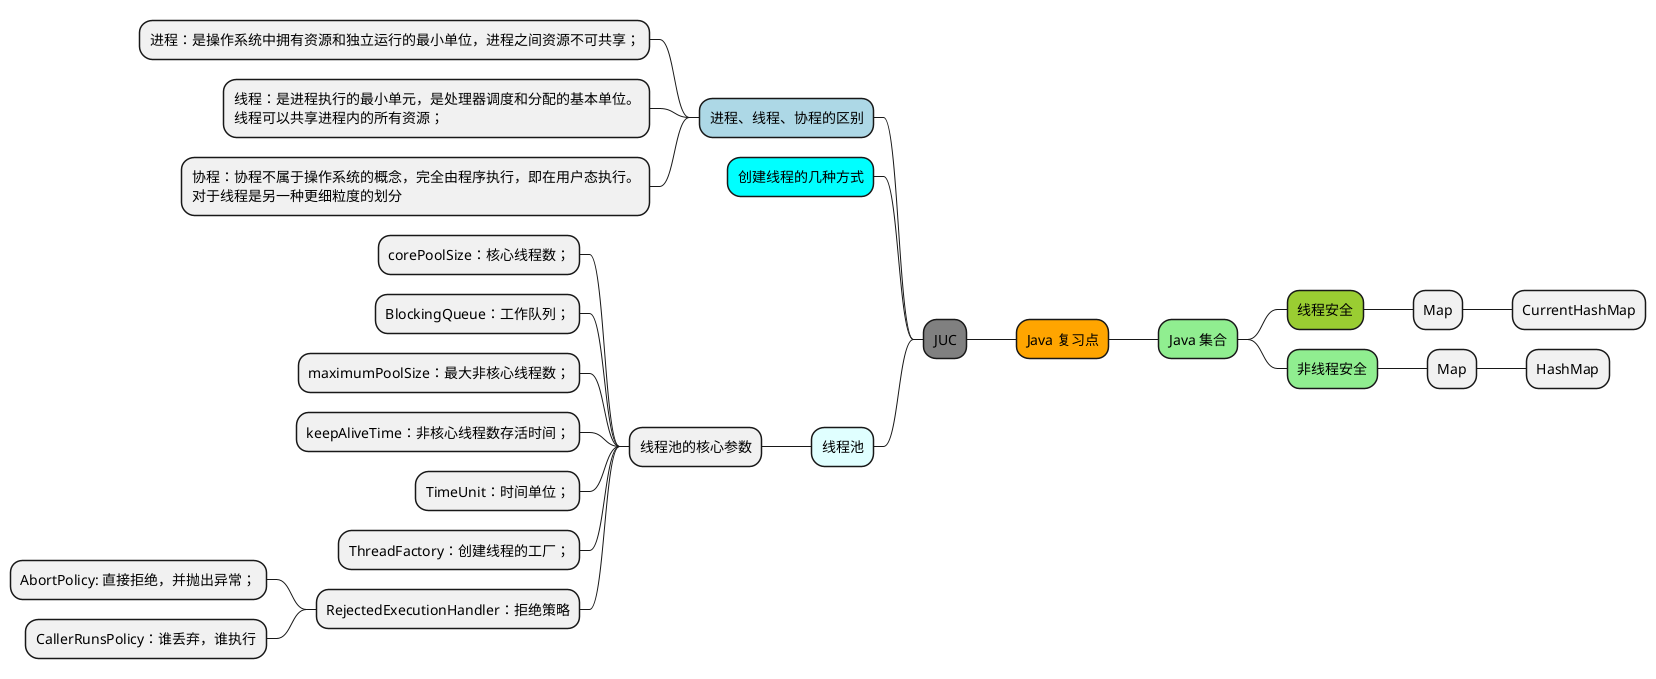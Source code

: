 @startmindmap
*[#Orange] Java 复习点
    *[#lightgreen] Java 集合
        *[#yellowgreen] 线程安全
            * Map
                * CurrentHashMap
        *[#lightgreen] 非线程安全
            * Map
                * HashMap
left side
    *[#gray] JUC
        *[#lightblue] 进程、线程、协程的区别
            * 进程：是操作系统中拥有资源和独立运行的最小单位，进程之间资源不可共享；
            * 线程：是进程执行的最小单元，是处理器调度和分配的基本单位。\n线程可以共享进程内的所有资源；
            * 协程：协程不属于操作系统的概念，完全由程序执行，即在用户态执行。\n对于线程是另一种更细粒度的划分
        *[#Aqua] 创建线程的几种方式
        *[#LightCyan] 线程池
            * 线程池的核心参数
                * corePoolSize：核心线程数；
                * BlockingQueue：工作队列；
                * maximumPoolSize：最大非核心线程数；
                * keepAliveTime：非核心线程数存活时间；
                * TimeUnit：时间单位；
                * ThreadFactory：创建线程的工厂；
                * RejectedExecutionHandler：拒绝策略
                    * AbortPolicy: 直接拒绝，并抛出异常；
                    * CallerRunsPolicy：谁丢弃，谁执行
            
@endmindmap
